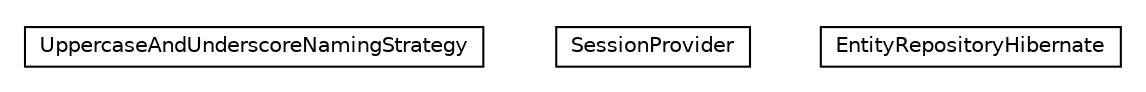 #!/usr/local/bin/dot
#
# Class diagram 
# Generated by UMLGraph version R5_6_6-8-g8d7759 (http://www.umlgraph.org/)
#

digraph G {
	edge [fontname="Helvetica",fontsize=10,labelfontname="Helvetica",labelfontsize=10];
	node [fontname="Helvetica",fontsize=10,shape=plaintext];
	nodesep=0.25;
	ranksep=0.5;
	// org.dayatang.persistence.hibernate.UppercaseAndUnderscoreNamingStrategy
	c6586 [label=<<table title="org.dayatang.persistence.hibernate.UppercaseAndUnderscoreNamingStrategy" border="0" cellborder="1" cellspacing="0" cellpadding="2" port="p" href="./UppercaseAndUnderscoreNamingStrategy.html">
		<tr><td><table border="0" cellspacing="0" cellpadding="1">
<tr><td align="center" balign="center"> UppercaseAndUnderscoreNamingStrategy </td></tr>
		</table></td></tr>
		</table>>, URL="./UppercaseAndUnderscoreNamingStrategy.html", fontname="Helvetica", fontcolor="black", fontsize=10.0];
	// org.dayatang.persistence.hibernate.SessionProvider
	c6587 [label=<<table title="org.dayatang.persistence.hibernate.SessionProvider" border="0" cellborder="1" cellspacing="0" cellpadding="2" port="p" href="./SessionProvider.html">
		<tr><td><table border="0" cellspacing="0" cellpadding="1">
<tr><td align="center" balign="center"> SessionProvider </td></tr>
		</table></td></tr>
		</table>>, URL="./SessionProvider.html", fontname="Helvetica", fontcolor="black", fontsize=10.0];
	// org.dayatang.persistence.hibernate.EntityRepositoryHibernate
	c6588 [label=<<table title="org.dayatang.persistence.hibernate.EntityRepositoryHibernate" border="0" cellborder="1" cellspacing="0" cellpadding="2" port="p" href="./EntityRepositoryHibernate.html">
		<tr><td><table border="0" cellspacing="0" cellpadding="1">
<tr><td align="center" balign="center"> EntityRepositoryHibernate </td></tr>
		</table></td></tr>
		</table>>, URL="./EntityRepositoryHibernate.html", fontname="Helvetica", fontcolor="black", fontsize=10.0];
}

